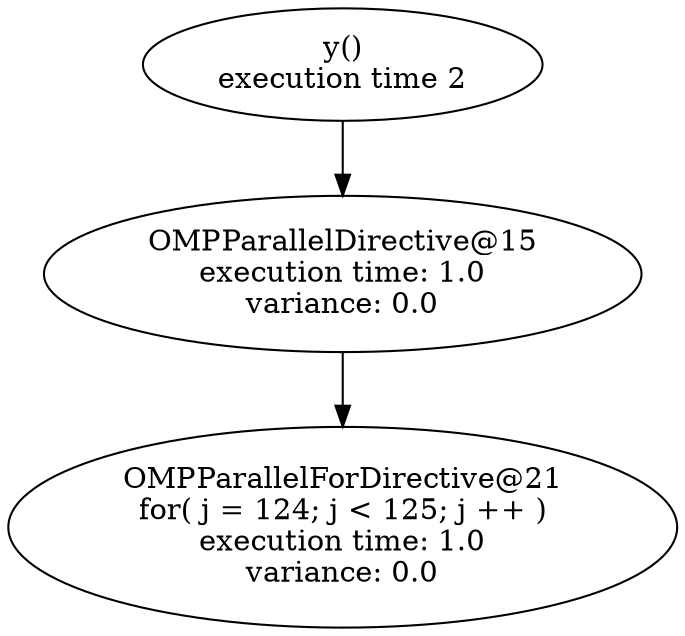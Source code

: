 digraph G {
	graph [bb="0,0,270,298"];
	node [label="\N"];
	9	 [height=0.74639,
		label="y()\nexecution time 2",
		pos="135,271",
		root=9,
		width=2.1972];
	15	 [height=1.041,
		label="OMPParallelDirective@15\nexecution time: 1.0\nvariance: 0.0",
		pos="135,170",
		root=9,
		width=3.346];
	9 -> 15	 [pos="e,135,207.63 135,243.99 135,235.91 135,226.75 135,217.72"];
	21	 [height=1.3356,
		label="OMPParallelForDirective@21\nfor( j = 124; j < 125; j ++ )\nexecution time: 1.0\nvariance: 0.0",
		pos="135,48",
		root=9,
		width=3.7606];
	15 -> 21	 [pos="e,135,96.503 135,132.34 135,124.22 135,115.42 135,106.68"];
}
